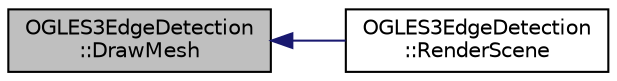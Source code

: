 digraph "OGLES3EdgeDetection::DrawMesh"
{
  edge [fontname="Helvetica",fontsize="10",labelfontname="Helvetica",labelfontsize="10"];
  node [fontname="Helvetica",fontsize="10",shape=record];
  rankdir="LR";
  Node1 [label="OGLES3EdgeDetection\l::DrawMesh",height=0.2,width=0.4,color="black", fillcolor="grey75", style="filled", fontcolor="black"];
  Node1 -> Node2 [dir="back",color="midnightblue",fontsize="10",style="solid"];
  Node2 [label="OGLES3EdgeDetection\l::RenderScene",height=0.2,width=0.4,color="black", fillcolor="white", style="filled",URL="$class_o_g_l_e_s3_edge_detection.html#aa0e6da68d3873ff11492fcc2db090230"];
}
